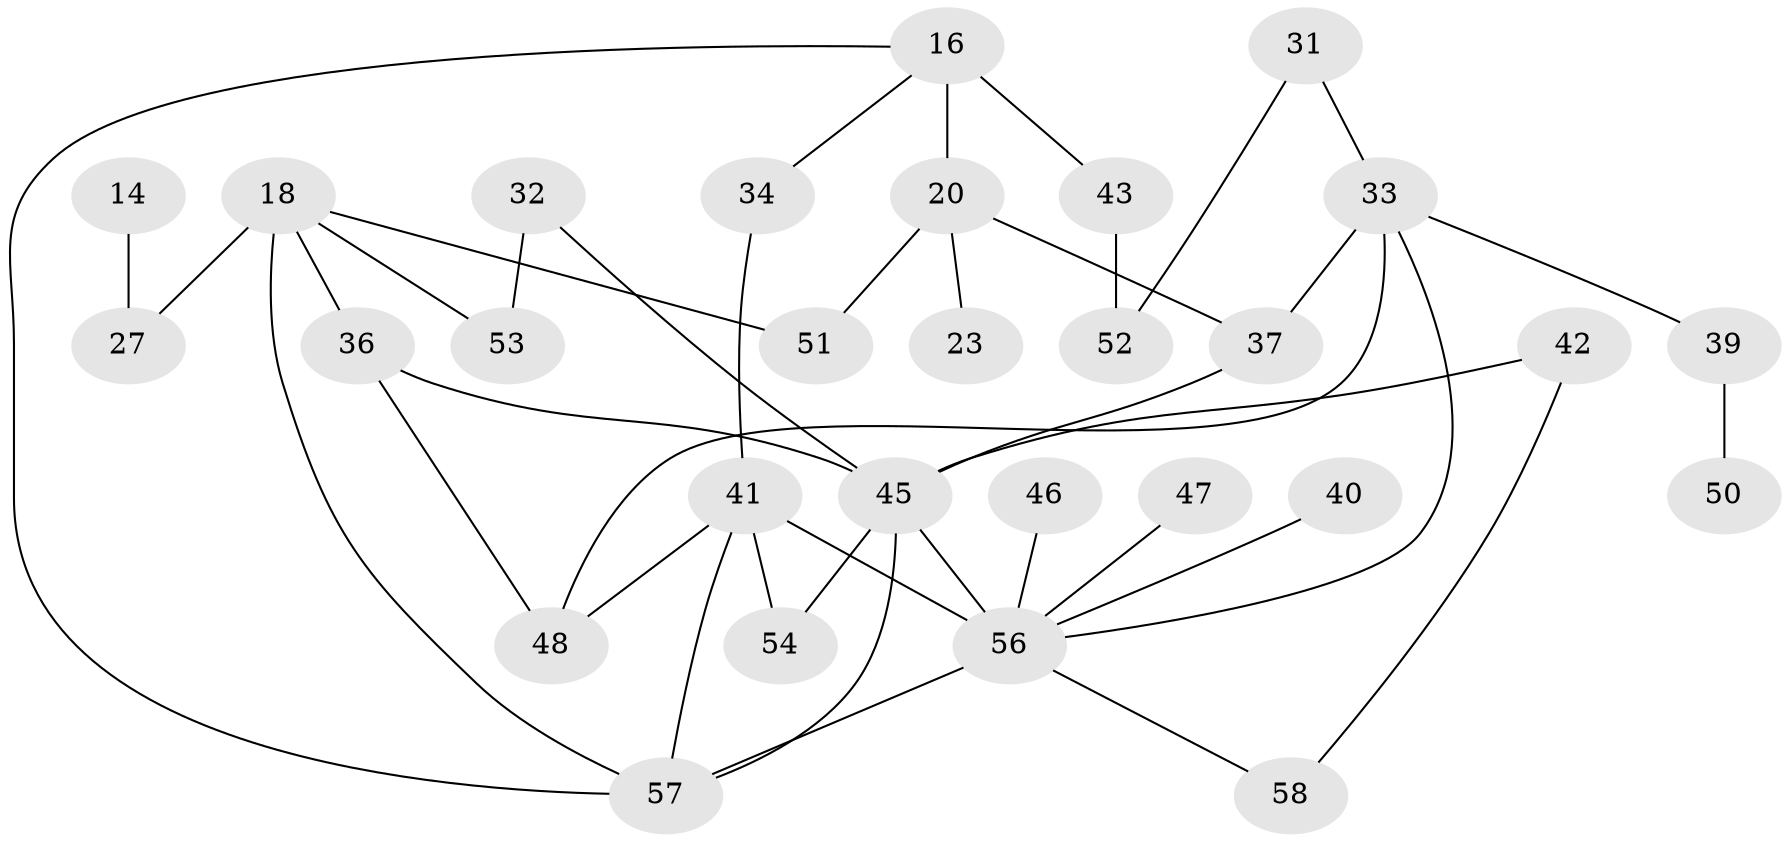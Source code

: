 // original degree distribution, {9: 0.017241379310344827, 3: 0.25862068965517243, 5: 0.06896551724137931, 4: 0.1724137931034483, 1: 0.1724137931034483, 6: 0.017241379310344827, 2: 0.29310344827586204}
// Generated by graph-tools (version 1.1) at 2025/41/03/09/25 04:41:51]
// undirected, 29 vertices, 41 edges
graph export_dot {
graph [start="1"]
  node [color=gray90,style=filled];
  14;
  16 [super="+12"];
  18 [super="+4"];
  20;
  23;
  27 [super="+21"];
  31;
  32;
  33 [super="+26"];
  34;
  36 [super="+17"];
  37;
  39;
  40;
  41 [super="+1"];
  42;
  43 [super="+19"];
  45 [super="+44+29"];
  46;
  47;
  48 [super="+25"];
  50;
  51 [super="+49"];
  52;
  53;
  54;
  56 [super="+38+11+22+28+30+55"];
  57 [super="+7+24"];
  58;
  14 -- 27;
  16 -- 20 [weight=2];
  16 -- 34;
  16 -- 57;
  16 -- 43;
  18 -- 27 [weight=2];
  18 -- 57 [weight=2];
  18 -- 36;
  18 -- 53;
  18 -- 51;
  20 -- 23;
  20 -- 37;
  20 -- 51;
  31 -- 52;
  31 -- 33;
  32 -- 53;
  32 -- 45;
  33 -- 37;
  33 -- 48;
  33 -- 39;
  33 -- 56;
  34 -- 41;
  36 -- 45;
  36 -- 48;
  37 -- 45 [weight=2];
  39 -- 50;
  40 -- 56;
  41 -- 48 [weight=3];
  41 -- 54;
  41 -- 57 [weight=2];
  41 -- 56 [weight=4];
  42 -- 58;
  42 -- 45;
  43 -- 52;
  45 -- 57 [weight=3];
  45 -- 54;
  45 -- 56;
  46 -- 56;
  47 -- 56;
  56 -- 57;
  56 -- 58;
}
